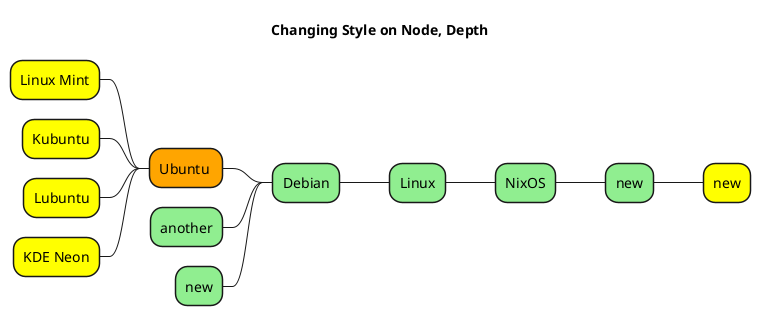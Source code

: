 @startmindmap
Title Changing Style on Node, Depth

<style>
mindmapDiagram {
    node {
        BackgroundColor lightgreen
    }
    :depth(3) {
        BackgroundColor yellow
    }
    .Ubuntu {
        BackgroundColor orange
    }
}
</style>

* Linux
    * NixOS
        * new
            * new
    left side
    * Debian
        * Ubuntu <<Ubuntu>>
            * Linux Mint
            * Kubuntu
            * Lubuntu
            * KDE Neon
        * another
        * new
@endmindmap